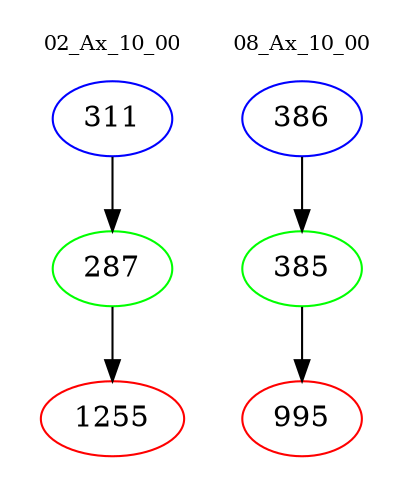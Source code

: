 digraph{
subgraph cluster_0 {
color = white
label = "02_Ax_10_00";
fontsize=10;
T0_311 [label="311", color="blue"]
T0_311 -> T0_287 [color="black"]
T0_287 [label="287", color="green"]
T0_287 -> T0_1255 [color="black"]
T0_1255 [label="1255", color="red"]
}
subgraph cluster_1 {
color = white
label = "08_Ax_10_00";
fontsize=10;
T1_386 [label="386", color="blue"]
T1_386 -> T1_385 [color="black"]
T1_385 [label="385", color="green"]
T1_385 -> T1_995 [color="black"]
T1_995 [label="995", color="red"]
}
}
